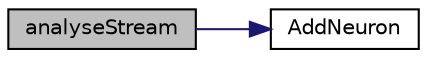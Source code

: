 digraph "analyseStream"
{
  edge [fontname="Helvetica",fontsize="10",labelfontname="Helvetica",labelfontsize="10"];
  node [fontname="Helvetica",fontsize="10",shape=record];
  rankdir="LR";
  Node1 [label="analyseStream",height=0.2,width=0.4,color="black", fillcolor="grey75", style="filled", fontcolor="black"];
  Node1 -> Node2 [color="midnightblue",fontsize="10",style="solid",fontname="Helvetica"];
  Node2 [label="AddNeuron",height=0.2,width=0.4,color="black", fillcolor="white", style="filled",URL="$main_8cc.html#a073008403e39757569a5aa5ebb8a4d94"];
}
